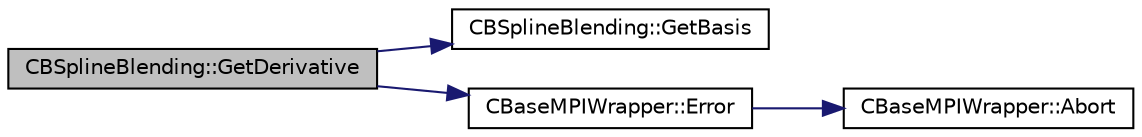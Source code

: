 digraph "CBSplineBlending::GetDerivative"
{
  edge [fontname="Helvetica",fontsize="10",labelfontname="Helvetica",labelfontsize="10"];
  node [fontname="Helvetica",fontsize="10",shape=record];
  rankdir="LR";
  Node8 [label="CBSplineBlending::GetDerivative",height=0.2,width=0.4,color="black", fillcolor="grey75", style="filled", fontcolor="black"];
  Node8 -> Node9 [color="midnightblue",fontsize="10",style="solid",fontname="Helvetica"];
  Node9 [label="CBSplineBlending::GetBasis",height=0.2,width=0.4,color="black", fillcolor="white", style="filled",URL="$class_c_b_spline_blending.html#a7ef22aca9c637832e4360eb0cbb338ad",tooltip="Returns the value of the i-th basis function and stores the values of the i+p basis functions in the ..."];
  Node8 -> Node10 [color="midnightblue",fontsize="10",style="solid",fontname="Helvetica"];
  Node10 [label="CBaseMPIWrapper::Error",height=0.2,width=0.4,color="black", fillcolor="white", style="filled",URL="$class_c_base_m_p_i_wrapper.html#a04457c47629bda56704e6a8804833eeb"];
  Node10 -> Node11 [color="midnightblue",fontsize="10",style="solid",fontname="Helvetica"];
  Node11 [label="CBaseMPIWrapper::Abort",height=0.2,width=0.4,color="black", fillcolor="white", style="filled",URL="$class_c_base_m_p_i_wrapper.html#a21ef5681e2acb532d345e9bab173ef07"];
}

